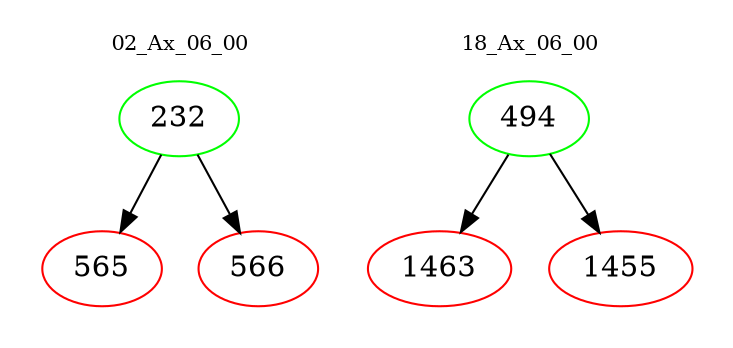 digraph{
subgraph cluster_0 {
color = white
label = "02_Ax_06_00";
fontsize=10;
T0_232 [label="232", color="green"]
T0_232 -> T0_565 [color="black"]
T0_565 [label="565", color="red"]
T0_232 -> T0_566 [color="black"]
T0_566 [label="566", color="red"]
}
subgraph cluster_1 {
color = white
label = "18_Ax_06_00";
fontsize=10;
T1_494 [label="494", color="green"]
T1_494 -> T1_1463 [color="black"]
T1_1463 [label="1463", color="red"]
T1_494 -> T1_1455 [color="black"]
T1_1455 [label="1455", color="red"]
}
}
